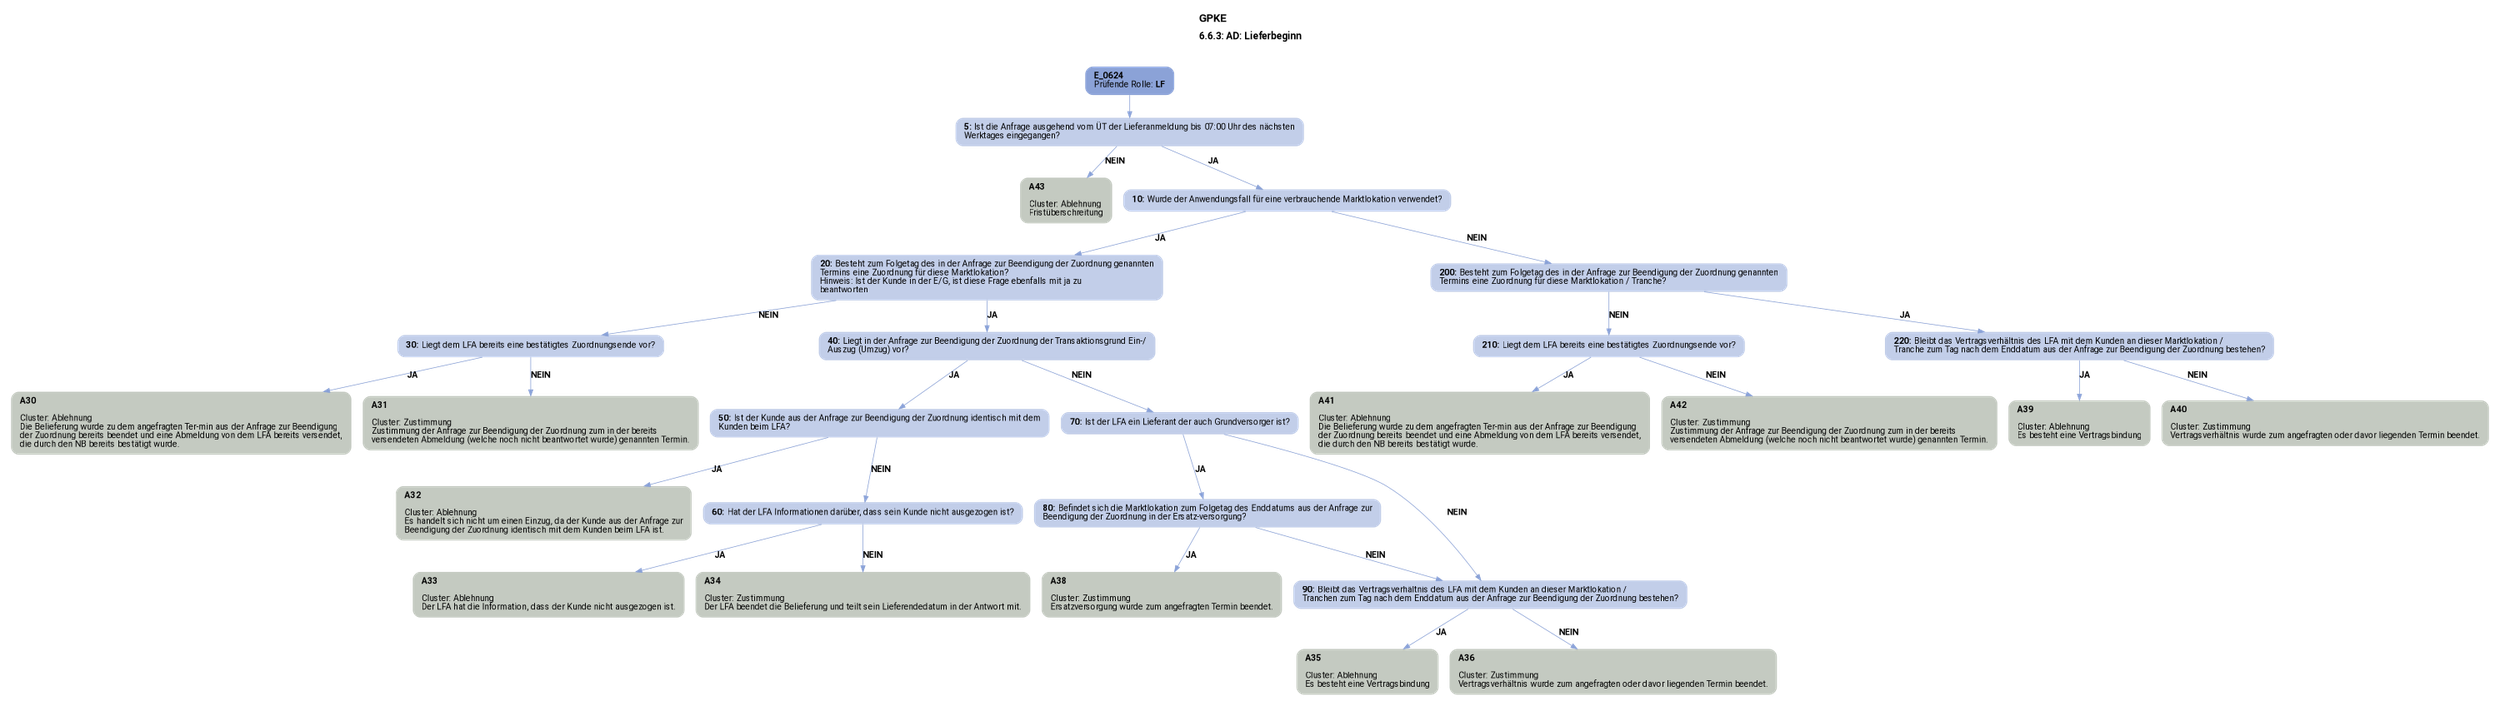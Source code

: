 digraph D {
    labelloc="t";
    label=<<B><FONT POINT-SIZE="18">GPKE</FONT></B><BR align="left"/><BR/><B><FONT POINT-SIZE="16">6.6.3: AD: Lieferbeginn</FONT></B><BR align="left"/><BR/><BR/><BR/>>;
    ratio="compress";
    concentrate=true;
    pack=true;
    rankdir=TB;
    packmode="array";
    size="20,20";
    fontsize=12;
    pad=0.25;
    "Start" [margin="0.2,0.12", shape=box, style="filled,rounded", penwidth=0.0, fillcolor="#8ba2d7", label=<<B>E_0624</B><BR align="left"/><FONT>Prüfende Rolle: <B>LF</B></FONT><BR align="center"/>>, fontname="Roboto, sans-serif"];
    "5" [margin="0.2,0.12", shape=box, style="filled,rounded", penwidth=0.0, fillcolor="#c2cee9", label=<<B>5: </B>Ist die Anfrage ausgehend vom ÜT der Lieferanmeldung bis 07:00 Uhr des nächsten<BR align="left"/>Werktages eingegangen?<BR align="left"/>>, fontname="Roboto, sans-serif"];
    "A43" [margin="0.2,0.12", shape=box, style="filled,rounded", penwidth=0.0, fillcolor="#c4cac1", label=<<B>A43</B><BR align="left"/><BR align="left"/><FONT>Cluster: Ablehnung<BR align="left"/>Fristüberschreitung<BR align="left"/></FONT>>, fontname="Roboto, sans-serif"];
    "10" [margin="0.2,0.12", shape=box, style="filled,rounded", penwidth=0.0, fillcolor="#c2cee9", label=<<B>10: </B>Wurde der Anwendungsfall für eine verbrauchende Marktlokation verwendet?<BR align="left"/>>, fontname="Roboto, sans-serif"];
    "20" [margin="0.2,0.12", shape=box, style="filled,rounded", penwidth=0.0, fillcolor="#c2cee9", label=<<B>20: </B>Besteht zum Folgetag des in der Anfrage zur Beendigung der Zuordnung genannten<BR align="left"/>Termins eine Zuordnung für diese Marktlokation?<BR align="left"/>Hinweis: Ist der Kunde in der E/G, ist diese Frage ebenfalls mit ja zu<BR align="left"/>beantworten<BR align="left"/>>, fontname="Roboto, sans-serif"];
    "30" [margin="0.2,0.12", shape=box, style="filled,rounded", penwidth=0.0, fillcolor="#c2cee9", label=<<B>30: </B>Liegt dem LFA bereits eine bestätigtes Zuordnungsende vor?<BR align="left"/>>, fontname="Roboto, sans-serif"];
    "A30" [margin="0.2,0.12", shape=box, style="filled,rounded", penwidth=0.0, fillcolor="#c4cac1", label=<<B>A30</B><BR align="left"/><BR align="left"/><FONT>Cluster: Ablehnung<BR align="left"/>Die Belieferung wurde zu dem angefragten Ter-min aus der Anfrage zur Beendigung<BR align="left"/>der Zuordnung bereits beendet und eine Abmeldung von dem LFA bereits versendet,<BR align="left"/>die durch den NB bereits bestätigt wurde.<BR align="left"/></FONT>>, fontname="Roboto, sans-serif"];
    "A31" [margin="0.2,0.12", shape=box, style="filled,rounded", penwidth=0.0, fillcolor="#c4cac1", label=<<B>A31</B><BR align="left"/><BR align="left"/><FONT>Cluster: Zustimmung<BR align="left"/>Zustimmung der Anfrage zur Beendigung der Zuordnung zum in der bereits<BR align="left"/>versendeten Abmeldung (welche noch nicht beantwortet wurde) genannten Termin.<BR align="left"/></FONT>>, fontname="Roboto, sans-serif"];
    "40" [margin="0.2,0.12", shape=box, style="filled,rounded", penwidth=0.0, fillcolor="#c2cee9", label=<<B>40: </B>Liegt in der Anfrage zur Beendigung der Zuordnung der Transaktionsgrund Ein-/<BR align="left"/>Auszug (Umzug) vor?<BR align="left"/>>, fontname="Roboto, sans-serif"];
    "50" [margin="0.2,0.12", shape=box, style="filled,rounded", penwidth=0.0, fillcolor="#c2cee9", label=<<B>50: </B>Ist der Kunde aus der Anfrage zur Beendigung der Zuordnung identisch mit dem<BR align="left"/>Kunden beim LFA?<BR align="left"/>>, fontname="Roboto, sans-serif"];
    "A32" [margin="0.2,0.12", shape=box, style="filled,rounded", penwidth=0.0, fillcolor="#c4cac1", label=<<B>A32</B><BR align="left"/><BR align="left"/><FONT>Cluster: Ablehnung<BR align="left"/>Es handelt sich nicht um einen Einzug, da der Kunde aus der Anfrage zur<BR align="left"/>Beendigung der Zuordnung identisch mit dem Kunden beim LFA ist.<BR align="left"/></FONT>>, fontname="Roboto, sans-serif"];
    "60" [margin="0.2,0.12", shape=box, style="filled,rounded", penwidth=0.0, fillcolor="#c2cee9", label=<<B>60: </B>Hat der LFA Informationen darüber, dass sein Kunde nicht ausgezogen ist?<BR align="left"/>>, fontname="Roboto, sans-serif"];
    "A33" [margin="0.2,0.12", shape=box, style="filled,rounded", penwidth=0.0, fillcolor="#c4cac1", label=<<B>A33</B><BR align="left"/><BR align="left"/><FONT>Cluster: Ablehnung<BR align="left"/>Der LFA hat die Information, dass der Kunde nicht ausgezogen ist.<BR align="left"/></FONT>>, fontname="Roboto, sans-serif"];
    "A34" [margin="0.2,0.12", shape=box, style="filled,rounded", penwidth=0.0, fillcolor="#c4cac1", label=<<B>A34</B><BR align="left"/><BR align="left"/><FONT>Cluster: Zustimmung<BR align="left"/>Der LFA beendet die Belieferung und teilt sein Lieferendedatum in der Antwort mit.<BR align="left"/></FONT>>, fontname="Roboto, sans-serif"];
    "70" [margin="0.2,0.12", shape=box, style="filled,rounded", penwidth=0.0, fillcolor="#c2cee9", label=<<B>70: </B>Ist der LFA ein Lieferant der auch Grundversorger ist?<BR align="left"/>>, fontname="Roboto, sans-serif"];
    "80" [margin="0.2,0.12", shape=box, style="filled,rounded", penwidth=0.0, fillcolor="#c2cee9", label=<<B>80: </B>Befindet sich die Marktlokation zum Folgetag des Enddatums aus der Anfrage zur<BR align="left"/>Beendigung der Zuordnung in der Ersatz-versorgung?<BR align="left"/>>, fontname="Roboto, sans-serif"];
    "A38" [margin="0.2,0.12", shape=box, style="filled,rounded", penwidth=0.0, fillcolor="#c4cac1", label=<<B>A38</B><BR align="left"/><BR align="left"/><FONT>Cluster: Zustimmung<BR align="left"/>Ersatzversorgung wurde zum angefragten Termin beendet.<BR align="left"/></FONT>>, fontname="Roboto, sans-serif"];
    "90" [margin="0.2,0.12", shape=box, style="filled,rounded", penwidth=0.0, fillcolor="#c2cee9", label=<<B>90: </B>Bleibt das Vertragsverhältnis des LFA mit dem Kunden an dieser Marktlokation /<BR align="left"/>Tranchen zum Tag nach dem Enddatum aus der Anfrage zur Beendigung der Zuordnung bestehen?<BR align="left"/>>, fontname="Roboto, sans-serif"];
    "A35" [margin="0.2,0.12", shape=box, style="filled,rounded", penwidth=0.0, fillcolor="#c4cac1", label=<<B>A35</B><BR align="left"/><BR align="left"/><FONT>Cluster: Ablehnung<BR align="left"/>Es besteht eine Vertragsbindung<BR align="left"/></FONT>>, fontname="Roboto, sans-serif"];
    "A36" [margin="0.2,0.12", shape=box, style="filled,rounded", penwidth=0.0, fillcolor="#c4cac1", label=<<B>A36</B><BR align="left"/><BR align="left"/><FONT>Cluster: Zustimmung<BR align="left"/>Vertragsverhältnis wurde zum angefragten oder davor liegenden Termin beendet.<BR align="left"/></FONT>>, fontname="Roboto, sans-serif"];
    "200" [margin="0.2,0.12", shape=box, style="filled,rounded", penwidth=0.0, fillcolor="#c2cee9", label=<<B>200: </B>Besteht zum Folgetag des in der Anfrage zur Beendigung der Zuordnung genannten<BR align="left"/>Termins eine Zuordnung für diese Marktlokation / Tranche?<BR align="left"/>>, fontname="Roboto, sans-serif"];
    "210" [margin="0.2,0.12", shape=box, style="filled,rounded", penwidth=0.0, fillcolor="#c2cee9", label=<<B>210: </B>Liegt dem LFA bereits eine bestätigtes Zuordnungsende vor?<BR align="left"/>>, fontname="Roboto, sans-serif"];
    "A41" [margin="0.2,0.12", shape=box, style="filled,rounded", penwidth=0.0, fillcolor="#c4cac1", label=<<B>A41</B><BR align="left"/><BR align="left"/><FONT>Cluster: Ablehnung<BR align="left"/>Die Belieferung wurde zu dem angefragten Ter-min aus der Anfrage zur Beendigung<BR align="left"/>der Zuordnung bereits beendet und eine Abmeldung von dem LFA bereits versendet,<BR align="left"/>die durch den NB bereits bestätigt wurde.<BR align="left"/></FONT>>, fontname="Roboto, sans-serif"];
    "A42" [margin="0.2,0.12", shape=box, style="filled,rounded", penwidth=0.0, fillcolor="#c4cac1", label=<<B>A42</B><BR align="left"/><BR align="left"/><FONT>Cluster: Zustimmung<BR align="left"/>Zustimmung der Anfrage zur Beendigung der Zuordnung zum in der bereits<BR align="left"/>versendeten Abmeldung (welche noch nicht beantwortet wurde) genannten Termin.<BR align="left"/></FONT>>, fontname="Roboto, sans-serif"];
    "220" [margin="0.2,0.12", shape=box, style="filled,rounded", penwidth=0.0, fillcolor="#c2cee9", label=<<B>220: </B>Bleibt das Vertragsverhältnis des LFA mit dem Kunden an dieser Marktlokation /<BR align="left"/>Tranche zum Tag nach dem Enddatum aus der Anfrage zur Beendigung der Zuordnung bestehen?<BR align="left"/>>, fontname="Roboto, sans-serif"];
    "A39" [margin="0.2,0.12", shape=box, style="filled,rounded", penwidth=0.0, fillcolor="#c4cac1", label=<<B>A39</B><BR align="left"/><BR align="left"/><FONT>Cluster: Ablehnung<BR align="left"/>Es besteht eine Vertragsbindung<BR align="left"/></FONT>>, fontname="Roboto, sans-serif"];
    "A40" [margin="0.2,0.12", shape=box, style="filled,rounded", penwidth=0.0, fillcolor="#c4cac1", label=<<B>A40</B><BR align="left"/><BR align="left"/><FONT>Cluster: Zustimmung<BR align="left"/>Vertragsverhältnis wurde zum angefragten oder davor liegenden Termin beendet.<BR align="left"/></FONT>>, fontname="Roboto, sans-serif"];

    "Start" -> "5" [color="#88a0d6"];
    "5" -> "A43" [label=<<B>NEIN</B>>, color="#88a0d6", fontname="Roboto, sans-serif"];
    "5" -> "10" [label=<<B>JA</B>>, color="#88a0d6", fontname="Roboto, sans-serif"];
    "10" -> "200" [label=<<B>NEIN</B>>, color="#88a0d6", fontname="Roboto, sans-serif"];
    "10" -> "20" [label=<<B>JA</B>>, color="#88a0d6", fontname="Roboto, sans-serif"];
    "20" -> "40" [label=<<B>JA</B>>, color="#88a0d6", fontname="Roboto, sans-serif"];
    "20" -> "30" [label=<<B>NEIN</B>>, color="#88a0d6", fontname="Roboto, sans-serif"];
    "30" -> "A30" [label=<<B>JA</B>>, color="#88a0d6", fontname="Roboto, sans-serif"];
    "30" -> "A31" [label=<<B>NEIN</B>>, color="#88a0d6", fontname="Roboto, sans-serif"];
    "40" -> "70" [label=<<B>NEIN</B>>, color="#88a0d6", fontname="Roboto, sans-serif"];
    "40" -> "50" [label=<<B>JA</B>>, color="#88a0d6", fontname="Roboto, sans-serif"];
    "50" -> "A32" [label=<<B>JA</B>>, color="#88a0d6", fontname="Roboto, sans-serif"];
    "50" -> "60" [label=<<B>NEIN</B>>, color="#88a0d6", fontname="Roboto, sans-serif"];
    "60" -> "A33" [label=<<B>JA</B>>, color="#88a0d6", fontname="Roboto, sans-serif"];
    "60" -> "A34" [label=<<B>NEIN</B>>, color="#88a0d6", fontname="Roboto, sans-serif"];
    "70" -> "90" [label=<<B>NEIN</B>>, color="#88a0d6", fontname="Roboto, sans-serif"];
    "70" -> "80" [label=<<B>JA</B>>, color="#88a0d6", fontname="Roboto, sans-serif"];
    "80" -> "90" [label=<<B>NEIN</B>>, color="#88a0d6", fontname="Roboto, sans-serif"];
    "80" -> "A38" [label=<<B>JA</B>>, color="#88a0d6", fontname="Roboto, sans-serif"];
    "90" -> "A35" [label=<<B>JA</B>>, color="#88a0d6", fontname="Roboto, sans-serif"];
    "90" -> "A36" [label=<<B>NEIN</B>>, color="#88a0d6", fontname="Roboto, sans-serif"];
    "200" -> "220" [label=<<B>JA</B>>, color="#88a0d6", fontname="Roboto, sans-serif"];
    "200" -> "210" [label=<<B>NEIN</B>>, color="#88a0d6", fontname="Roboto, sans-serif"];
    "210" -> "A41" [label=<<B>JA</B>>, color="#88a0d6", fontname="Roboto, sans-serif"];
    "210" -> "A42" [label=<<B>NEIN</B>>, color="#88a0d6", fontname="Roboto, sans-serif"];
    "220" -> "A39" [label=<<B>JA</B>>, color="#88a0d6", fontname="Roboto, sans-serif"];
    "220" -> "A40" [label=<<B>NEIN</B>>, color="#88a0d6", fontname="Roboto, sans-serif"];

    bgcolor="transparent";
fontname="Roboto, sans-serif";
}